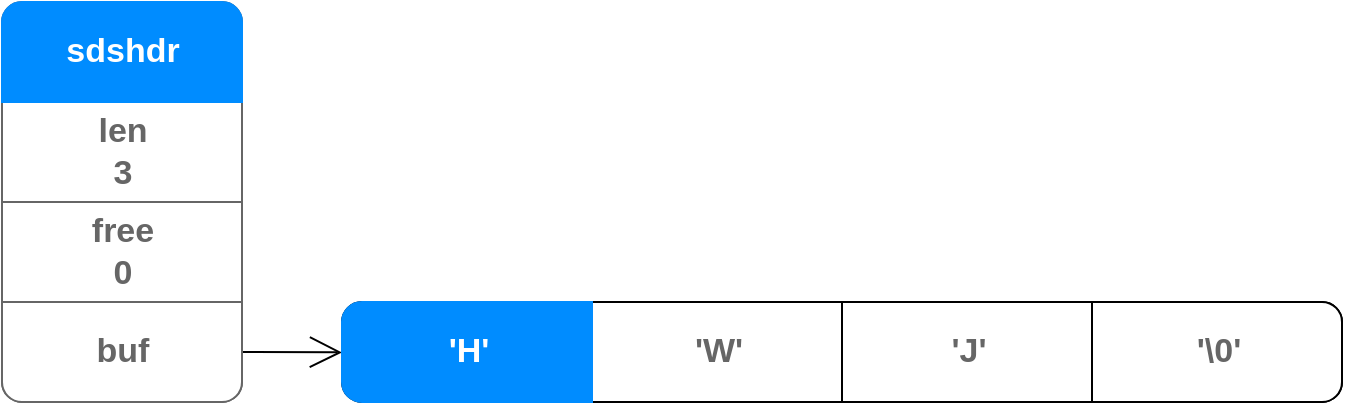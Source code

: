 <mxfile version="20.2.4" type="github">
  <diagram id="rFXopTXvPh0smOolJMEK" name="第 1 页">
    <mxGraphModel dx="940" dy="511" grid="1" gridSize="10" guides="1" tooltips="1" connect="1" arrows="1" fold="1" page="1" pageScale="1" pageWidth="827" pageHeight="1169" math="0" shadow="0">
      <root>
        <mxCell id="0" />
        <mxCell id="1" parent="0" />
        <mxCell id="BO5ibqrUccyOR6xtm73l-1" value="" style="strokeWidth=1;shadow=0;dashed=0;align=center;html=1;shape=mxgraph.mockup.rrect;rSize=10;strokeColor=#666666;fontSize=16;" vertex="1" parent="1">
          <mxGeometry x="80" y="60" width="120" height="200" as="geometry" />
        </mxCell>
        <mxCell id="BO5ibqrUccyOR6xtm73l-25" style="edgeStyle=orthogonalEdgeStyle;curved=1;rounded=0;orthogonalLoop=1;jettySize=auto;html=1;entryX=0;entryY=0.504;entryDx=0;entryDy=0;entryPerimeter=0;fontSize=12;fontColor=#000000;endArrow=open;startSize=14;endSize=14;" edge="1" parent="BO5ibqrUccyOR6xtm73l-1" source="BO5ibqrUccyOR6xtm73l-4" target="BO5ibqrUccyOR6xtm73l-22">
          <mxGeometry relative="1" as="geometry" />
        </mxCell>
        <mxCell id="BO5ibqrUccyOR6xtm73l-2" value="len&lt;br&gt;3" style="strokeColor=inherit;fillColor=inherit;gradientColor=inherit;strokeWidth=1;shadow=0;dashed=0;align=center;html=1;shape=mxgraph.mockup.rrect;rSize=0;fontSize=17;fontColor=#666666;fontStyle=1;resizeWidth=1;" vertex="1" parent="BO5ibqrUccyOR6xtm73l-1">
          <mxGeometry width="120" height="50" relative="1" as="geometry">
            <mxPoint y="50" as="offset" />
          </mxGeometry>
        </mxCell>
        <mxCell id="BO5ibqrUccyOR6xtm73l-3" value="free&lt;br&gt;0" style="strokeColor=inherit;fillColor=inherit;gradientColor=inherit;strokeWidth=1;shadow=0;dashed=0;align=center;html=1;shape=mxgraph.mockup.rrect;rSize=0;fontSize=17;fontColor=#666666;fontStyle=1;resizeWidth=1;" vertex="1" parent="BO5ibqrUccyOR6xtm73l-1">
          <mxGeometry width="120" height="50" relative="1" as="geometry">
            <mxPoint y="100" as="offset" />
          </mxGeometry>
        </mxCell>
        <mxCell id="BO5ibqrUccyOR6xtm73l-4" value="buf" style="strokeColor=inherit;fillColor=inherit;gradientColor=inherit;strokeWidth=1;shadow=0;dashed=0;align=center;html=1;shape=mxgraph.mockup.bottomButton;rSize=10;fontSize=17;fontColor=#666666;fontStyle=1;resizeWidth=1;" vertex="1" parent="BO5ibqrUccyOR6xtm73l-1">
          <mxGeometry y="1" width="120" height="50" relative="1" as="geometry">
            <mxPoint y="-50" as="offset" />
          </mxGeometry>
        </mxCell>
        <mxCell id="BO5ibqrUccyOR6xtm73l-5" value="sdshdr" style="strokeWidth=1;shadow=0;dashed=0;align=center;html=1;shape=mxgraph.mockup.topButton;rSize=10;fontSize=17;fontColor=#ffffff;fontStyle=1;fillColor=#008cff;strokeColor=#008cff;resizeWidth=1;" vertex="1" parent="BO5ibqrUccyOR6xtm73l-1">
          <mxGeometry width="120" height="50" relative="1" as="geometry" />
        </mxCell>
        <mxCell id="BO5ibqrUccyOR6xtm73l-18" value="" style="strokeWidth=1;shadow=0;dashed=0;align=center;html=1;shape=mxgraph.mockup.rrect;rSize=10;fontSize=16;fillColor=#FFFFFF;" vertex="1" parent="1">
          <mxGeometry x="250" y="210" width="500" height="50" as="geometry" />
        </mxCell>
        <mxCell id="BO5ibqrUccyOR6xtm73l-19" value="&#39;W&#39;" style="strokeColor=inherit;fillColor=inherit;gradientColor=inherit;strokeWidth=1;shadow=0;dashed=0;align=center;html=1;shape=mxgraph.mockup.rrect;rSize=0;fontSize=17;fontColor=#666666;fontStyle=1;resizeHeight=1;" vertex="1" parent="BO5ibqrUccyOR6xtm73l-18">
          <mxGeometry width="125" height="50" relative="1" as="geometry">
            <mxPoint x="125" as="offset" />
          </mxGeometry>
        </mxCell>
        <mxCell id="BO5ibqrUccyOR6xtm73l-20" value="&#39;J&#39;" style="strokeColor=inherit;fillColor=inherit;gradientColor=inherit;strokeWidth=1;shadow=0;dashed=0;align=center;html=1;shape=mxgraph.mockup.rrect;rSize=0;fontSize=17;fontColor=#666666;fontStyle=1;resizeHeight=1;" vertex="1" parent="BO5ibqrUccyOR6xtm73l-18">
          <mxGeometry width="125" height="50" relative="1" as="geometry">
            <mxPoint x="250" as="offset" />
          </mxGeometry>
        </mxCell>
        <mxCell id="BO5ibqrUccyOR6xtm73l-21" value="&#39;\0&#39;" style="strokeColor=inherit;fillColor=inherit;gradientColor=inherit;strokeWidth=1;shadow=0;dashed=0;align=center;html=1;shape=mxgraph.mockup.rightButton;rSize=10;fontSize=17;fontColor=#666666;fontStyle=1;resizeHeight=1;" vertex="1" parent="BO5ibqrUccyOR6xtm73l-18">
          <mxGeometry x="1" width="125" height="50" relative="1" as="geometry">
            <mxPoint x="-125" as="offset" />
          </mxGeometry>
        </mxCell>
        <mxCell id="BO5ibqrUccyOR6xtm73l-22" value="&#39;H&#39;" style="strokeWidth=1;shadow=0;dashed=0;align=center;html=1;shape=mxgraph.mockup.leftButton;rSize=10;fontSize=17;fontColor=#ffffff;fontStyle=1;fillColor=#008cff;strokeColor=#008cff;resizeHeight=1;" vertex="1" parent="BO5ibqrUccyOR6xtm73l-18">
          <mxGeometry width="125" height="50" relative="1" as="geometry" />
        </mxCell>
      </root>
    </mxGraphModel>
  </diagram>
</mxfile>
